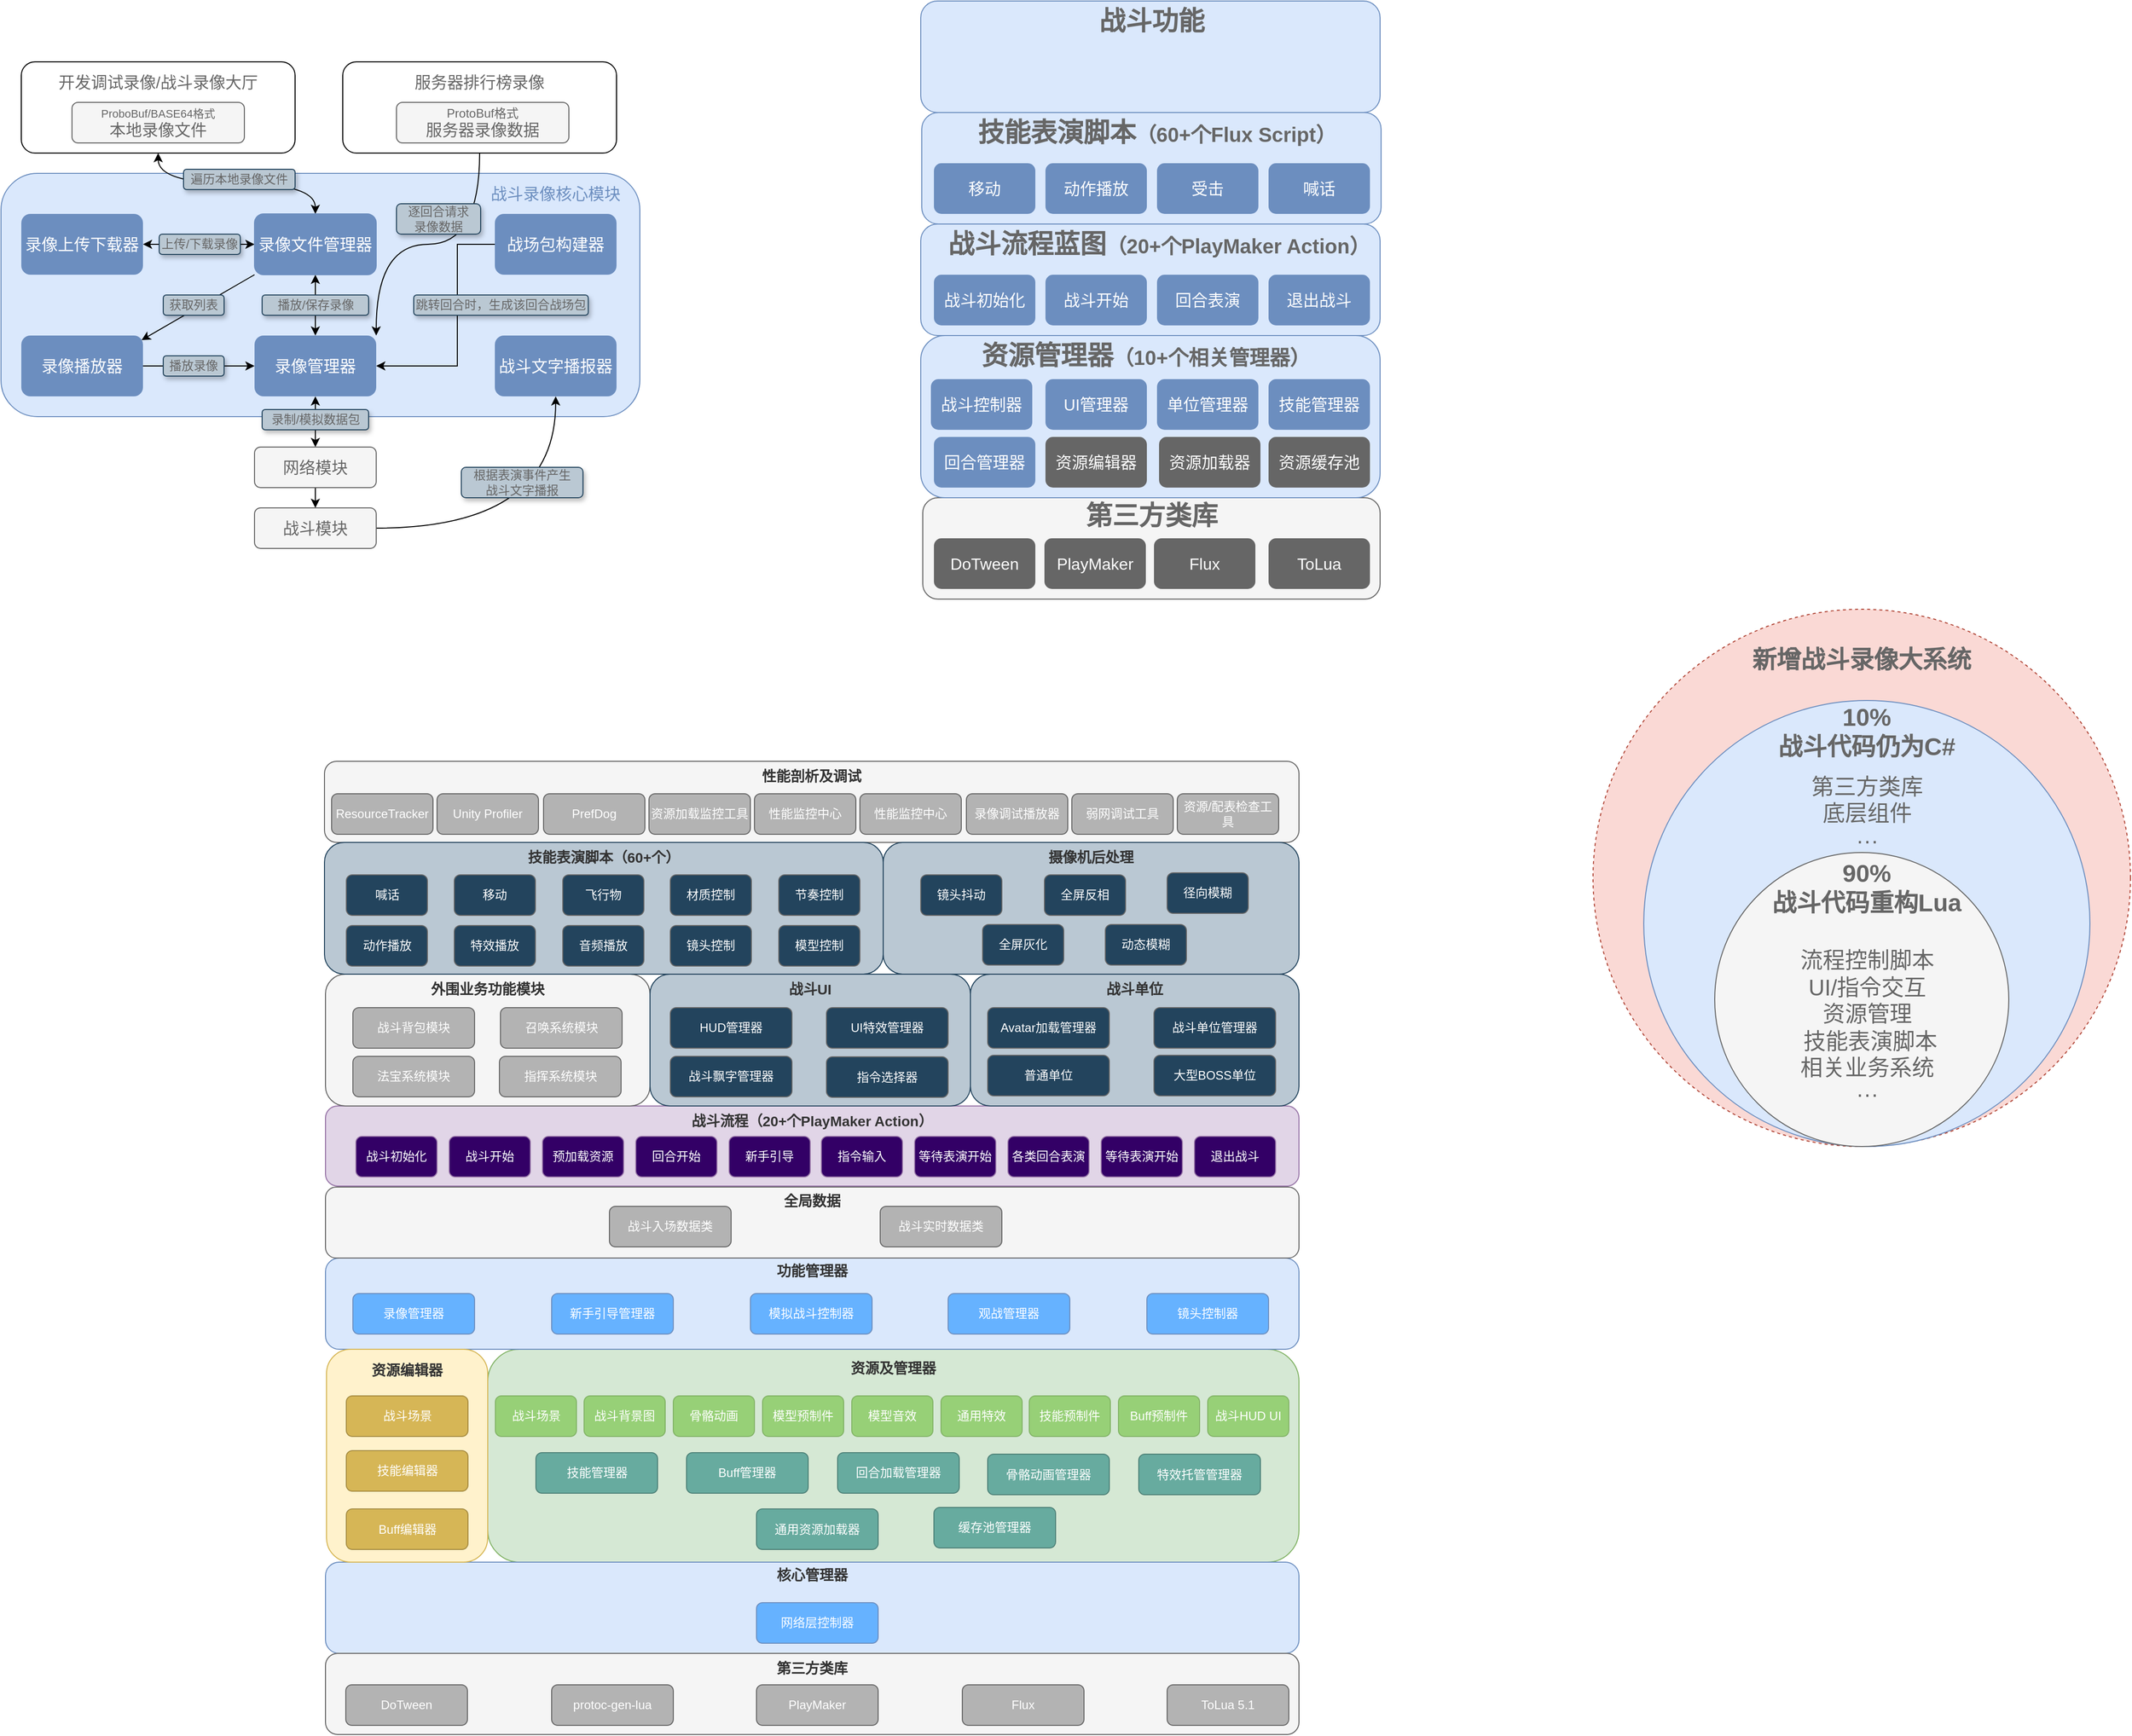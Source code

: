 <mxfile version="12.5.8" type="github">
  <diagram id="XMVOGbKt86vhYoANAY7P" name="Page-1">
    <mxGraphModel dx="2500" dy="875" grid="1" gridSize="10" guides="1" tooltips="1" connect="1" arrows="1" fold="1" page="1" pageScale="1" pageWidth="827" pageHeight="1169" math="0" shadow="0">
      <root>
        <mxCell id="0"/>
        <mxCell id="1" parent="0"/>
        <mxCell id="ReGScr6W_HIsseO9QeT2-5" value="" style="ellipse;whiteSpace=wrap;html=1;aspect=fixed;fillColor=#fad9d5;strokeColor=#ae4132;dashed=1;shadow=0;perimeterSpacing=0;" vertex="1" parent="1">
          <mxGeometry x="1490" y="620" width="530" height="530" as="geometry"/>
        </mxCell>
        <mxCell id="bwAEqejOgfns9-r_lzPc-129" value="" style="rounded=1;whiteSpace=wrap;html=1;fillColor=#f5f5f5;strokeColor=#666666;fontColor=#333333;" parent="1" vertex="1">
          <mxGeometry x="829" y="510" width="451" height="100" as="geometry"/>
        </mxCell>
        <mxCell id="bwAEqejOgfns9-r_lzPc-1" value="&lt;font style=&quot;font-size: 18px&quot;&gt;&lt;b style=&quot;font-size: 14px&quot;&gt;&lt;font color=&quot;#333333&quot; style=&quot;font-size: 14px&quot;&gt;资源及管理器&lt;br&gt;&lt;br&gt;&lt;br&gt;&lt;br&gt;&lt;br&gt;&lt;br&gt;&lt;br&gt;&lt;br&gt;&lt;/font&gt;&lt;/b&gt;&lt;br&gt;&lt;/font&gt;" style="rounded=1;whiteSpace=wrap;html=1;strokeColor=#82b366;fillColor=#d5e8d4;" parent="1" vertex="1">
          <mxGeometry x="400" y="1350" width="800" height="210" as="geometry"/>
        </mxCell>
        <mxCell id="bwAEqejOgfns9-r_lzPc-2" value="&lt;font style=&quot;font-size: 18px&quot;&gt;&lt;b style=&quot;font-size: 14px&quot;&gt;&lt;font color=&quot;#333333&quot; style=&quot;font-size: 14px&quot;&gt;核心管理器&lt;br&gt;&lt;br&gt;&lt;br&gt;&lt;/font&gt;&lt;/b&gt;&lt;br&gt;&lt;/font&gt;" style="rounded=1;whiteSpace=wrap;html=1;strokeColor=#6c8ebf;fillColor=#dae8fc;" parent="1" vertex="1">
          <mxGeometry x="240" y="1560" width="960" height="90" as="geometry"/>
        </mxCell>
        <mxCell id="bwAEqejOgfns9-r_lzPc-3" value="&lt;font color=&quot;#ffffff&quot;&gt;网络层控制器&lt;/font&gt;" style="rounded=1;whiteSpace=wrap;html=1;fillColor=#66B2FF;strokeColor=#6c8ebf;" parent="1" vertex="1">
          <mxGeometry x="665" y="1600" width="120" height="40" as="geometry"/>
        </mxCell>
        <mxCell id="bwAEqejOgfns9-r_lzPc-4" value="&lt;font color=&quot;#ffffff&quot;&gt;骨骼动画管理器&lt;/font&gt;" style="rounded=1;whiteSpace=wrap;html=1;fillColor=#67AB9F;strokeColor=#4D8077;" parent="1" vertex="1">
          <mxGeometry x="893" y="1453.5" width="120" height="40" as="geometry"/>
        </mxCell>
        <mxCell id="bwAEqejOgfns9-r_lzPc-5" value="&lt;font color=&quot;#ffffff&quot;&gt;缓存池管理器&lt;/font&gt;" style="rounded=1;whiteSpace=wrap;html=1;fillColor=#67AB9F;strokeColor=#4D8077;" parent="1" vertex="1">
          <mxGeometry x="840" y="1506" width="120" height="40" as="geometry"/>
        </mxCell>
        <mxCell id="bwAEqejOgfns9-r_lzPc-6" value="&lt;font color=&quot;#ffffff&quot;&gt;回合加载管理器&lt;/font&gt;" style="rounded=1;whiteSpace=wrap;html=1;fillColor=#67AB9F;strokeColor=#4D8077;" parent="1" vertex="1">
          <mxGeometry x="745" y="1452" width="120" height="40" as="geometry"/>
        </mxCell>
        <mxCell id="bwAEqejOgfns9-r_lzPc-7" value="&lt;font style=&quot;font-size: 14px&quot;&gt;&lt;font color=&quot;#333333&quot; style=&quot;font-size: 14px&quot;&gt;&lt;b&gt;第三方类库&lt;br&gt;&lt;/b&gt;&lt;/font&gt;&lt;br&gt;&lt;br&gt;&lt;br&gt;&lt;/font&gt;" style="rounded=1;whiteSpace=wrap;html=1;strokeColor=#666666;fillColor=#f5f5f5;fontColor=#333333;" parent="1" vertex="1">
          <mxGeometry x="240" y="1650" width="960" height="80" as="geometry"/>
        </mxCell>
        <mxCell id="bwAEqejOgfns9-r_lzPc-8" value="&lt;font color=&quot;#ffffff&quot;&gt;特效托管管理器&lt;/font&gt;" style="rounded=1;whiteSpace=wrap;html=1;fillColor=#67AB9F;strokeColor=#4D8077;" parent="1" vertex="1">
          <mxGeometry x="1042" y="1453.5" width="120" height="40" as="geometry"/>
        </mxCell>
        <mxCell id="bwAEqejOgfns9-r_lzPc-9" value="&lt;font color=&quot;#ffffff&quot;&gt;DoTween&lt;/font&gt;" style="rounded=1;whiteSpace=wrap;html=1;fillColor=#B3B3B3;strokeColor=#666666;fontColor=#333333;" parent="1" vertex="1">
          <mxGeometry x="260" y="1681" width="120" height="40" as="geometry"/>
        </mxCell>
        <mxCell id="bwAEqejOgfns9-r_lzPc-10" value="&lt;span style=&quot;text-align: left ; white-space: nowrap&quot;&gt;&lt;font color=&quot;#ffffff&quot;&gt;protoc-gen-lua&lt;/font&gt;&lt;/span&gt;" style="rounded=1;whiteSpace=wrap;html=1;fillColor=#B3B3B3;strokeColor=#666666;fontColor=#333333;" parent="1" vertex="1">
          <mxGeometry x="463" y="1681" width="120" height="40" as="geometry"/>
        </mxCell>
        <mxCell id="bwAEqejOgfns9-r_lzPc-11" value="&lt;span style=&quot;text-align: left ; white-space: nowrap&quot;&gt;&lt;font color=&quot;#ffffff&quot;&gt;PlayMaker&lt;br&gt;&lt;/font&gt;&lt;/span&gt;" style="rounded=1;whiteSpace=wrap;html=1;fillColor=#B3B3B3;strokeColor=#666666;fontColor=#333333;" parent="1" vertex="1">
          <mxGeometry x="665" y="1681" width="120" height="40" as="geometry"/>
        </mxCell>
        <mxCell id="bwAEqejOgfns9-r_lzPc-12" value="&lt;span style=&quot;text-align: left ; white-space: nowrap&quot;&gt;&lt;font color=&quot;#ffffff&quot;&gt;Flux&lt;br&gt;&lt;/font&gt;&lt;/span&gt;" style="rounded=1;whiteSpace=wrap;html=1;fillColor=#B3B3B3;strokeColor=#666666;fontColor=#333333;" parent="1" vertex="1">
          <mxGeometry x="868" y="1681" width="120" height="40" as="geometry"/>
        </mxCell>
        <mxCell id="bwAEqejOgfns9-r_lzPc-13" value="&lt;span style=&quot;text-align: left ; white-space: nowrap&quot;&gt;&lt;font color=&quot;#ffffff&quot;&gt;ToLua 5.1&lt;br&gt;&lt;/font&gt;&lt;/span&gt;" style="rounded=1;whiteSpace=wrap;html=1;fillColor=#B3B3B3;strokeColor=#666666;fontColor=#333333;" parent="1" vertex="1">
          <mxGeometry x="1070" y="1681" width="120" height="40" as="geometry"/>
        </mxCell>
        <mxCell id="bwAEqejOgfns9-r_lzPc-14" value="&lt;font color=&quot;#ffffff&quot;&gt;骨骼动画&lt;/font&gt;" style="rounded=1;whiteSpace=wrap;html=1;fillColor=#97D077;strokeColor=#82B366;" parent="1" vertex="1">
          <mxGeometry x="583" y="1396" width="80" height="40" as="geometry"/>
        </mxCell>
        <mxCell id="bwAEqejOgfns9-r_lzPc-15" value="&lt;font color=&quot;#ffffff&quot;&gt;模型预制件&lt;/font&gt;" style="rounded=1;whiteSpace=wrap;html=1;fillColor=#97D077;strokeColor=#82B366;" parent="1" vertex="1">
          <mxGeometry x="671" y="1396" width="80" height="40" as="geometry"/>
        </mxCell>
        <mxCell id="bwAEqejOgfns9-r_lzPc-16" value="&lt;font color=&quot;#ffffff&quot;&gt;Buff预制件&lt;/font&gt;" style="rounded=1;whiteSpace=wrap;html=1;fillColor=#97D077;strokeColor=#82B366;" parent="1" vertex="1">
          <mxGeometry x="1022" y="1396" width="80" height="40" as="geometry"/>
        </mxCell>
        <mxCell id="bwAEqejOgfns9-r_lzPc-17" value="&lt;font color=&quot;#ffffff&quot;&gt;通用特效&lt;/font&gt;" style="rounded=1;whiteSpace=wrap;html=1;fillColor=#97D077;strokeColor=#82B366;" parent="1" vertex="1">
          <mxGeometry x="847" y="1396" width="80" height="40" as="geometry"/>
        </mxCell>
        <mxCell id="bwAEqejOgfns9-r_lzPc-18" value="&lt;font color=&quot;#ffffff&quot;&gt;战斗场景&lt;/font&gt;" style="rounded=1;whiteSpace=wrap;html=1;fillColor=#97D077;strokeColor=#82B366;" parent="1" vertex="1">
          <mxGeometry x="407.5" y="1396" width="80" height="40" as="geometry"/>
        </mxCell>
        <mxCell id="bwAEqejOgfns9-r_lzPc-19" value="&lt;font color=&quot;#ffffff&quot;&gt;技能预制件&lt;/font&gt;" style="rounded=1;whiteSpace=wrap;html=1;fillColor=#97D077;strokeColor=#82B366;" parent="1" vertex="1">
          <mxGeometry x="934" y="1396" width="80" height="40" as="geometry"/>
        </mxCell>
        <mxCell id="bwAEqejOgfns9-r_lzPc-20" value="&lt;font color=&quot;#ffffff&quot;&gt;战斗HUD UI&lt;br&gt;&lt;/font&gt;" style="rounded=1;whiteSpace=wrap;html=1;fillColor=#97D077;strokeColor=#82B366;" parent="1" vertex="1">
          <mxGeometry x="1110" y="1396" width="80" height="40" as="geometry"/>
        </mxCell>
        <mxCell id="bwAEqejOgfns9-r_lzPc-21" value="&lt;font color=&quot;#ffffff&quot;&gt;战斗背景图&lt;/font&gt;" style="rounded=1;whiteSpace=wrap;html=1;fillColor=#97D077;strokeColor=#82B366;" parent="1" vertex="1">
          <mxGeometry x="495" y="1396" width="80" height="40" as="geometry"/>
        </mxCell>
        <mxCell id="bwAEqejOgfns9-r_lzPc-22" value="&lt;font color=&quot;#ffffff&quot;&gt;模型音效&lt;/font&gt;" style="rounded=1;whiteSpace=wrap;html=1;fillColor=#97D077;strokeColor=#82B366;" parent="1" vertex="1">
          <mxGeometry x="759" y="1396" width="80" height="40" as="geometry"/>
        </mxCell>
        <mxCell id="bwAEqejOgfns9-r_lzPc-23" value="&lt;font color=&quot;#ffffff&quot;&gt;通用资源加载器&lt;/font&gt;" style="rounded=1;whiteSpace=wrap;html=1;fillColor=#67AB9F;strokeColor=#4D8077;" parent="1" vertex="1">
          <mxGeometry x="665" y="1507.5" width="120" height="40" as="geometry"/>
        </mxCell>
        <mxCell id="bwAEqejOgfns9-r_lzPc-24" value="&lt;font style=&quot;font-size: 18px&quot;&gt;&lt;b style=&quot;font-size: 14px&quot;&gt;&lt;font color=&quot;#333333&quot; style=&quot;font-size: 14px&quot;&gt;功能管理器&lt;br&gt;&lt;br&gt;&lt;br&gt;&lt;/font&gt;&lt;/b&gt;&lt;br&gt;&lt;/font&gt;" style="rounded=1;whiteSpace=wrap;html=1;strokeColor=#6c8ebf;fillColor=#dae8fc;" parent="1" vertex="1">
          <mxGeometry x="240" y="1260" width="960" height="90" as="geometry"/>
        </mxCell>
        <mxCell id="bwAEqejOgfns9-r_lzPc-25" value="&lt;span style=&quot;color: rgb(255 , 255 , 255)&quot;&gt;录像管理器&lt;/span&gt;" style="rounded=1;whiteSpace=wrap;html=1;fillColor=#66B2FF;strokeColor=#6c8ebf;" parent="1" vertex="1">
          <mxGeometry x="267" y="1295" width="120" height="40" as="geometry"/>
        </mxCell>
        <mxCell id="bwAEqejOgfns9-r_lzPc-26" value="&lt;span style=&quot;color: rgb(255 , 255 , 255)&quot;&gt;新手引导管理器&lt;/span&gt;" style="rounded=1;whiteSpace=wrap;html=1;fillColor=#66B2FF;strokeColor=#6c8ebf;" parent="1" vertex="1">
          <mxGeometry x="463" y="1295" width="120" height="40" as="geometry"/>
        </mxCell>
        <mxCell id="bwAEqejOgfns9-r_lzPc-27" value="&lt;span style=&quot;color: rgb(255 , 255 , 255)&quot;&gt;模拟战斗控制器&lt;/span&gt;" style="rounded=1;whiteSpace=wrap;html=1;fillColor=#66B2FF;strokeColor=#6c8ebf;" parent="1" vertex="1">
          <mxGeometry x="659" y="1295" width="120" height="40" as="geometry"/>
        </mxCell>
        <mxCell id="bwAEqejOgfns9-r_lzPc-28" value="&lt;span style=&quot;color: rgb(255 , 255 , 255)&quot;&gt;观战管理器&lt;/span&gt;" style="rounded=1;whiteSpace=wrap;html=1;fillColor=#66B2FF;strokeColor=#6c8ebf;" parent="1" vertex="1">
          <mxGeometry x="854" y="1295" width="120" height="40" as="geometry"/>
        </mxCell>
        <mxCell id="bwAEqejOgfns9-r_lzPc-29" value="&lt;span style=&quot;color: rgb(255 , 255 , 255)&quot;&gt;镜头控制器&lt;/span&gt;" style="rounded=1;whiteSpace=wrap;html=1;fillColor=#66B2FF;strokeColor=#6c8ebf;" parent="1" vertex="1">
          <mxGeometry x="1050" y="1295" width="120" height="40" as="geometry"/>
        </mxCell>
        <mxCell id="bwAEqejOgfns9-r_lzPc-30" value="&lt;font style=&quot;font-size: 18px&quot;&gt;&lt;b style=&quot;font-size: 14px&quot;&gt;&lt;font color=&quot;#333333&quot; style=&quot;font-size: 14px&quot;&gt;&lt;br&gt;全局数据&lt;br&gt;&lt;br&gt;&lt;br&gt;&lt;/font&gt;&lt;/b&gt;&lt;br&gt;&lt;/font&gt;" style="rounded=1;whiteSpace=wrap;html=1;strokeColor=#666666;fillColor=#f5f5f5;fontColor=#333333;" parent="1" vertex="1">
          <mxGeometry x="240" y="1190" width="960" height="70" as="geometry"/>
        </mxCell>
        <mxCell id="bwAEqejOgfns9-r_lzPc-31" value="&lt;font color=&quot;#ffffff&quot;&gt;战斗入场数据类&lt;/font&gt;" style="rounded=1;whiteSpace=wrap;html=1;fillColor=#B3B3B3;strokeColor=#666666;fontColor=#333333;" parent="1" vertex="1">
          <mxGeometry x="520" y="1209" width="120" height="40" as="geometry"/>
        </mxCell>
        <mxCell id="bwAEqejOgfns9-r_lzPc-32" value="&lt;font color=&quot;#ffffff&quot;&gt;战斗实时数据类&lt;/font&gt;" style="rounded=1;whiteSpace=wrap;html=1;fillColor=#B3B3B3;strokeColor=#666666;fontColor=#333333;" parent="1" vertex="1">
          <mxGeometry x="787" y="1209" width="120" height="40" as="geometry"/>
        </mxCell>
        <mxCell id="bwAEqejOgfns9-r_lzPc-33" value="&lt;font style=&quot;font-size: 14px&quot;&gt;&lt;b style=&quot;color: rgb(51 , 51 , 51)&quot;&gt;战斗流程（20+个PlayMaker Action）&lt;/b&gt;&lt;b style=&quot;font-size: 14px&quot;&gt;&lt;font color=&quot;#333333&quot; style=&quot;font-size: 14px&quot;&gt;&lt;br&gt;&lt;br&gt;&lt;br&gt;&lt;/font&gt;&lt;/b&gt;&lt;br&gt;&lt;/font&gt;" style="rounded=1;whiteSpace=wrap;html=1;fillColor=#e1d5e7;strokeColor=#9673a6;" parent="1" vertex="1">
          <mxGeometry x="240" y="1110" width="960" height="79" as="geometry"/>
        </mxCell>
        <mxCell id="bwAEqejOgfns9-r_lzPc-34" value="&lt;span style=&quot;color: rgb(255 , 255 , 255)&quot;&gt;战斗初始化&lt;/span&gt;" style="rounded=1;whiteSpace=wrap;html=1;fillColor=#330066;strokeColor=#9673A6;" parent="1" vertex="1">
          <mxGeometry x="270" y="1140" width="80" height="40" as="geometry"/>
        </mxCell>
        <mxCell id="bwAEqejOgfns9-r_lzPc-35" value="&lt;span style=&quot;color: rgb(255 , 255 , 255)&quot;&gt;等待表演开始&lt;/span&gt;" style="rounded=1;whiteSpace=wrap;html=1;fillColor=#330066;strokeColor=#9673A6;" parent="1" vertex="1">
          <mxGeometry x="1005" y="1140" width="80" height="40" as="geometry"/>
        </mxCell>
        <mxCell id="bwAEqejOgfns9-r_lzPc-36" value="&lt;span style=&quot;color: rgb(255 , 255 , 255)&quot;&gt;战斗开始&lt;/span&gt;" style="rounded=1;whiteSpace=wrap;html=1;fillColor=#330066;strokeColor=#9673A6;" parent="1" vertex="1">
          <mxGeometry x="362" y="1140" width="80" height="40" as="geometry"/>
        </mxCell>
        <mxCell id="bwAEqejOgfns9-r_lzPc-37" value="&lt;span style=&quot;color: rgb(255 , 255 , 255)&quot;&gt;预加载资源&lt;/span&gt;" style="rounded=1;whiteSpace=wrap;html=1;fillColor=#330066;strokeColor=#9673A6;" parent="1" vertex="1">
          <mxGeometry x="454" y="1140" width="80" height="40" as="geometry"/>
        </mxCell>
        <mxCell id="bwAEqejOgfns9-r_lzPc-38" value="&lt;span style=&quot;color: rgb(255 , 255 , 255)&quot;&gt;回合开始&lt;/span&gt;" style="rounded=1;whiteSpace=wrap;html=1;fillColor=#330066;strokeColor=#9673A6;" parent="1" vertex="1">
          <mxGeometry x="546" y="1140" width="80" height="40" as="geometry"/>
        </mxCell>
        <mxCell id="bwAEqejOgfns9-r_lzPc-39" value="&lt;span style=&quot;color: rgb(255 , 255 , 255)&quot;&gt;新手引导&lt;/span&gt;" style="rounded=1;whiteSpace=wrap;html=1;fillColor=#330066;strokeColor=#9673A6;" parent="1" vertex="1">
          <mxGeometry x="638" y="1140" width="80" height="40" as="geometry"/>
        </mxCell>
        <mxCell id="bwAEqejOgfns9-r_lzPc-40" value="&lt;span style=&quot;color: rgb(255 , 255 , 255)&quot;&gt;指令输入&lt;/span&gt;" style="rounded=1;whiteSpace=wrap;html=1;fillColor=#330066;strokeColor=#9673A6;" parent="1" vertex="1">
          <mxGeometry x="729" y="1140" width="80" height="40" as="geometry"/>
        </mxCell>
        <mxCell id="bwAEqejOgfns9-r_lzPc-41" value="&lt;font color=&quot;#ffffff&quot;&gt;等待表演开始&lt;/font&gt;" style="rounded=1;whiteSpace=wrap;html=1;fillColor=#330066;strokeColor=#9673A6;" parent="1" vertex="1">
          <mxGeometry x="821" y="1140" width="80" height="40" as="geometry"/>
        </mxCell>
        <mxCell id="bwAEqejOgfns9-r_lzPc-42" value="&lt;font color=&quot;#ffffff&quot;&gt;各类回合表演&lt;/font&gt;" style="rounded=1;whiteSpace=wrap;html=1;fillColor=#330066;strokeColor=#9673A6;" parent="1" vertex="1">
          <mxGeometry x="913" y="1140" width="80" height="40" as="geometry"/>
        </mxCell>
        <mxCell id="bwAEqejOgfns9-r_lzPc-43" value="&lt;span style=&quot;color: rgb(255 , 255 , 255)&quot;&gt;退出战斗&lt;/span&gt;" style="rounded=1;whiteSpace=wrap;html=1;fillColor=#330066;strokeColor=#9673A6;" parent="1" vertex="1">
          <mxGeometry x="1097" y="1140" width="80" height="40" as="geometry"/>
        </mxCell>
        <mxCell id="bwAEqejOgfns9-r_lzPc-44" value="&lt;font style=&quot;font-size: 14px&quot;&gt;&lt;b style=&quot;color: rgb(51 , 51 , 51)&quot;&gt;资源编辑器&lt;/b&gt;&lt;b style=&quot;font-size: 14px&quot;&gt;&lt;font color=&quot;#333333&quot; style=&quot;font-size: 14px&quot;&gt;&lt;br&gt;&lt;br&gt;&lt;br&gt;&lt;br&gt;&lt;br&gt;&lt;br&gt;&lt;br&gt;&lt;br&gt;&lt;br&gt;&lt;br&gt;&lt;/font&gt;&lt;/b&gt;&lt;br&gt;&lt;/font&gt;" style="rounded=1;whiteSpace=wrap;html=1;fillColor=#FFF2CC;strokeColor=#d6b656;" parent="1" vertex="1">
          <mxGeometry x="241" y="1350" width="159" height="210" as="geometry"/>
        </mxCell>
        <mxCell id="bwAEqejOgfns9-r_lzPc-45" value="&lt;font color=&quot;#ffffff&quot;&gt;战斗场景&lt;/font&gt;" style="rounded=1;whiteSpace=wrap;html=1;fillColor=#D6B656;strokeColor=#A68C42;" parent="1" vertex="1">
          <mxGeometry x="260.5" y="1396" width="120" height="40" as="geometry"/>
        </mxCell>
        <mxCell id="bwAEqejOgfns9-r_lzPc-46" value="&lt;font color=&quot;#ffffff&quot;&gt;技能编辑器&lt;/font&gt;" style="rounded=1;whiteSpace=wrap;html=1;fillColor=#D6B656;strokeColor=#A68C42;fontColor=#ffffff;" parent="1" vertex="1">
          <mxGeometry x="260.5" y="1450" width="120" height="40" as="geometry"/>
        </mxCell>
        <mxCell id="bwAEqejOgfns9-r_lzPc-47" value="&lt;font color=&quot;#ffffff&quot;&gt;Buff编辑器&lt;/font&gt;" style="rounded=1;whiteSpace=wrap;html=1;fillColor=#D6B656;strokeColor=#A68C42;fontColor=#ffffff;" parent="1" vertex="1">
          <mxGeometry x="260.5" y="1507.5" width="120" height="40" as="geometry"/>
        </mxCell>
        <mxCell id="bwAEqejOgfns9-r_lzPc-48" value="&lt;font style=&quot;font-size: 14px&quot;&gt;&lt;b style=&quot;color: rgb(51 , 51 , 51)&quot;&gt;外围业务功能模块&lt;/b&gt;&lt;b style=&quot;font-size: 14px&quot;&gt;&lt;font color=&quot;#333333&quot; style=&quot;font-size: 14px&quot;&gt;&lt;br&gt;&lt;br&gt;&lt;br&gt;&lt;br&gt;&lt;br&gt;&lt;br&gt;&lt;/font&gt;&lt;/b&gt;&lt;br&gt;&lt;/font&gt;" style="rounded=1;whiteSpace=wrap;html=1;fillColor=#f5f5f5;strokeColor=#666666;fontColor=#333333;" parent="1" vertex="1">
          <mxGeometry x="240" y="980" width="320" height="130" as="geometry"/>
        </mxCell>
        <mxCell id="bwAEqejOgfns9-r_lzPc-49" value="&lt;font color=&quot;#ffffff&quot;&gt;战斗背包模块&lt;/font&gt;" style="rounded=1;whiteSpace=wrap;html=1;fillColor=#B3B3B3;strokeColor=#666666;fontColor=#333333;" parent="1" vertex="1">
          <mxGeometry x="267" y="1013" width="120" height="40" as="geometry"/>
        </mxCell>
        <mxCell id="bwAEqejOgfns9-r_lzPc-50" value="&lt;font color=&quot;#ffffff&quot;&gt;召唤系统模块&lt;/font&gt;" style="rounded=1;whiteSpace=wrap;html=1;fillColor=#B3B3B3;strokeColor=#666666;fontColor=#333333;" parent="1" vertex="1">
          <mxGeometry x="412.5" y="1013" width="120" height="40" as="geometry"/>
        </mxCell>
        <mxCell id="bwAEqejOgfns9-r_lzPc-51" value="&lt;font color=&quot;#ffffff&quot;&gt;法宝系统模块&lt;/font&gt;" style="rounded=1;whiteSpace=wrap;html=1;fillColor=#B3B3B3;strokeColor=#666666;fontColor=#333333;" parent="1" vertex="1">
          <mxGeometry x="267" y="1061" width="120" height="40" as="geometry"/>
        </mxCell>
        <mxCell id="bwAEqejOgfns9-r_lzPc-52" value="&lt;font color=&quot;#ffffff&quot;&gt;指挥系统模块&lt;/font&gt;" style="rounded=1;whiteSpace=wrap;html=1;fillColor=#B3B3B3;strokeColor=#666666;fontColor=#333333;" parent="1" vertex="1">
          <mxGeometry x="411.5" y="1061" width="120" height="40" as="geometry"/>
        </mxCell>
        <mxCell id="bwAEqejOgfns9-r_lzPc-53" value="&lt;font style=&quot;font-size: 14px&quot;&gt;&lt;b style=&quot;color: rgb(51 , 51 , 51)&quot;&gt;战斗UI&lt;/b&gt;&lt;b style=&quot;font-size: 14px&quot;&gt;&lt;font color=&quot;#333333&quot; style=&quot;font-size: 14px&quot;&gt;&lt;br&gt;&lt;br&gt;&lt;br&gt;&lt;br&gt;&lt;br&gt;&lt;br&gt;&lt;/font&gt;&lt;/b&gt;&lt;br&gt;&lt;/font&gt;" style="rounded=1;whiteSpace=wrap;html=1;fillColor=#bac8d3;strokeColor=#23445d;" parent="1" vertex="1">
          <mxGeometry x="560" y="980" width="316" height="130" as="geometry"/>
        </mxCell>
        <mxCell id="bwAEqejOgfns9-r_lzPc-54" value="&lt;font color=&quot;#ffffff&quot;&gt;HUD管理器&lt;/font&gt;" style="rounded=1;whiteSpace=wrap;html=1;fillColor=#23445D;strokeColor=#666666;fontColor=#333333;" parent="1" vertex="1">
          <mxGeometry x="580" y="1013" width="120" height="40" as="geometry"/>
        </mxCell>
        <mxCell id="bwAEqejOgfns9-r_lzPc-55" value="&lt;font color=&quot;#ffffff&quot;&gt;UI特效管理器&lt;/font&gt;" style="rounded=1;whiteSpace=wrap;html=1;fillColor=#23445D;strokeColor=#666666;fontColor=#333333;" parent="1" vertex="1">
          <mxGeometry x="734" y="1013" width="120" height="40" as="geometry"/>
        </mxCell>
        <mxCell id="bwAEqejOgfns9-r_lzPc-56" value="&lt;font color=&quot;#ffffff&quot;&gt;战斗飘字管理器&lt;/font&gt;" style="rounded=1;whiteSpace=wrap;html=1;fillColor=#23445D;strokeColor=#666666;fontColor=#333333;" parent="1" vertex="1">
          <mxGeometry x="580" y="1061" width="120" height="40" as="geometry"/>
        </mxCell>
        <mxCell id="bwAEqejOgfns9-r_lzPc-57" value="&lt;font color=&quot;#ffffff&quot;&gt;指令选择器&lt;/font&gt;" style="rounded=1;whiteSpace=wrap;html=1;fillColor=#23445D;strokeColor=#666666;fontColor=#333333;" parent="1" vertex="1">
          <mxGeometry x="734" y="1061.5" width="120" height="40" as="geometry"/>
        </mxCell>
        <mxCell id="bwAEqejOgfns9-r_lzPc-58" value="&lt;font style=&quot;font-size: 14px&quot;&gt;&lt;b style=&quot;color: rgb(51 , 51 , 51)&quot;&gt;战斗单位&lt;/b&gt;&lt;b style=&quot;font-size: 14px&quot;&gt;&lt;font color=&quot;#333333&quot; style=&quot;font-size: 14px&quot;&gt;&lt;br&gt;&lt;br&gt;&lt;br&gt;&lt;br&gt;&lt;br&gt;&lt;br&gt;&lt;/font&gt;&lt;/b&gt;&lt;br&gt;&lt;/font&gt;" style="rounded=1;whiteSpace=wrap;html=1;fillColor=#bac8d3;strokeColor=#23445d;" parent="1" vertex="1">
          <mxGeometry x="876" y="980" width="324" height="130" as="geometry"/>
        </mxCell>
        <mxCell id="bwAEqejOgfns9-r_lzPc-59" value="&lt;font color=&quot;#ffffff&quot;&gt;Avatar加载管理器&lt;/font&gt;" style="rounded=1;whiteSpace=wrap;html=1;fillColor=#23445D;strokeColor=#666666;" parent="1" vertex="1">
          <mxGeometry x="893" y="1013" width="120" height="40" as="geometry"/>
        </mxCell>
        <mxCell id="bwAEqejOgfns9-r_lzPc-60" value="&lt;font color=&quot;#ffffff&quot;&gt;战斗单位管理器&lt;/font&gt;" style="rounded=1;whiteSpace=wrap;html=1;fillColor=#23445D;strokeColor=#666666;" parent="1" vertex="1">
          <mxGeometry x="1057" y="1013" width="120" height="40" as="geometry"/>
        </mxCell>
        <mxCell id="bwAEqejOgfns9-r_lzPc-61" value="&lt;font color=&quot;#ffffff&quot;&gt;普通单位&lt;/font&gt;" style="rounded=1;whiteSpace=wrap;html=1;fillColor=#23445D;strokeColor=#666666;" parent="1" vertex="1">
          <mxGeometry x="893" y="1060" width="120" height="40" as="geometry"/>
        </mxCell>
        <mxCell id="bwAEqejOgfns9-r_lzPc-62" value="&lt;font color=&quot;#ffffff&quot;&gt;大型BOSS单位&lt;/font&gt;" style="rounded=1;whiteSpace=wrap;html=1;fillColor=#23445D;strokeColor=#666666;" parent="1" vertex="1">
          <mxGeometry x="1057" y="1060" width="120" height="40" as="geometry"/>
        </mxCell>
        <mxCell id="bwAEqejOgfns9-r_lzPc-63" value="&lt;font style=&quot;font-size: 14px&quot;&gt;&lt;b&gt;性能剖析及调试&lt;/b&gt;&lt;b style=&quot;font-size: 14px&quot;&gt;&lt;font color=&quot;#333333&quot; style=&quot;font-size: 14px&quot;&gt;&lt;br&gt;&lt;br&gt;&lt;br&gt;&lt;/font&gt;&lt;/b&gt;&lt;br&gt;&lt;/font&gt;" style="rounded=1;whiteSpace=wrap;html=1;fillColor=#f5f5f5;strokeColor=#666666;fontColor=#333333;" parent="1" vertex="1">
          <mxGeometry x="239" y="770" width="961" height="80" as="geometry"/>
        </mxCell>
        <mxCell id="bwAEqejOgfns9-r_lzPc-64" value="&lt;span style=&quot;color: rgb(255 , 255 , 255)&quot;&gt;&lt;font style=&quot;font-size: 12px&quot;&gt;ResourceTracker&lt;/font&gt;&lt;/span&gt;" style="rounded=1;whiteSpace=wrap;html=1;fillColor=#B3B3B3;strokeColor=#666666;fontColor=#333333;" parent="1" vertex="1">
          <mxGeometry x="246" y="802" width="100" height="40" as="geometry"/>
        </mxCell>
        <mxCell id="bwAEqejOgfns9-r_lzPc-65" value="&lt;span style=&quot;color: rgb(255 , 255 , 255)&quot;&gt;Unity Profiler&lt;/span&gt;" style="rounded=1;whiteSpace=wrap;html=1;fillColor=#B3B3B3;strokeColor=#666666;fontColor=#333333;" parent="1" vertex="1">
          <mxGeometry x="350" y="802" width="100" height="40" as="geometry"/>
        </mxCell>
        <mxCell id="bwAEqejOgfns9-r_lzPc-66" value="&lt;span style=&quot;color: rgb(255 , 255 , 255)&quot;&gt;PrefDog&lt;/span&gt;" style="rounded=1;whiteSpace=wrap;html=1;fillColor=#B3B3B3;strokeColor=#666666;fontColor=#333333;" parent="1" vertex="1">
          <mxGeometry x="455" y="802" width="100" height="40" as="geometry"/>
        </mxCell>
        <mxCell id="bwAEqejOgfns9-r_lzPc-67" value="&lt;span style=&quot;color: rgb(255 , 255 , 255)&quot;&gt;资源加载监控工具&lt;/span&gt;" style="rounded=1;whiteSpace=wrap;html=1;fillColor=#B3B3B3;strokeColor=#666666;fontColor=#333333;" parent="1" vertex="1">
          <mxGeometry x="559" y="802" width="100" height="40" as="geometry"/>
        </mxCell>
        <mxCell id="bwAEqejOgfns9-r_lzPc-68" value="&lt;span style=&quot;color: rgb(255 , 255 , 255)&quot;&gt;性能监控中心&lt;/span&gt;" style="rounded=1;whiteSpace=wrap;html=1;fillColor=#B3B3B3;strokeColor=#666666;fontColor=#333333;" parent="1" vertex="1">
          <mxGeometry x="663" y="802" width="100" height="40" as="geometry"/>
        </mxCell>
        <mxCell id="bwAEqejOgfns9-r_lzPc-69" value="&lt;span style=&quot;color: rgb(255 , 255 , 255)&quot;&gt;性能监控中心&lt;/span&gt;" style="rounded=1;whiteSpace=wrap;html=1;fillColor=#B3B3B3;strokeColor=#666666;fontColor=#333333;" parent="1" vertex="1">
          <mxGeometry x="767" y="802" width="100" height="40" as="geometry"/>
        </mxCell>
        <mxCell id="bwAEqejOgfns9-r_lzPc-70" value="&lt;span style=&quot;color: rgb(255 , 255 , 255)&quot;&gt;录像调试播放器&lt;/span&gt;" style="rounded=1;whiteSpace=wrap;html=1;fillColor=#B3B3B3;strokeColor=#666666;fontColor=#333333;" parent="1" vertex="1">
          <mxGeometry x="872" y="802" width="100" height="40" as="geometry"/>
        </mxCell>
        <mxCell id="bwAEqejOgfns9-r_lzPc-71" value="&lt;span style=&quot;color: rgb(255 , 255 , 255)&quot;&gt;弱网调试工具&lt;/span&gt;" style="rounded=1;whiteSpace=wrap;html=1;fillColor=#B3B3B3;strokeColor=#666666;fontColor=#333333;" parent="1" vertex="1">
          <mxGeometry x="976" y="802" width="100" height="40" as="geometry"/>
        </mxCell>
        <mxCell id="bwAEqejOgfns9-r_lzPc-72" value="&lt;span style=&quot;color: rgb(255 , 255 , 255)&quot;&gt;资源/配表检查工具&lt;/span&gt;" style="rounded=1;whiteSpace=wrap;html=1;fillColor=#B3B3B3;strokeColor=#666666;fontColor=#333333;" parent="1" vertex="1">
          <mxGeometry x="1080" y="802" width="100" height="40" as="geometry"/>
        </mxCell>
        <mxCell id="bwAEqejOgfns9-r_lzPc-73" value="&lt;font style=&quot;font-size: 14px&quot;&gt;&lt;b&gt;&lt;font color=&quot;#333333&quot; style=&quot;font-size: 14px&quot;&gt;技能表演脚本（&lt;/font&gt;&lt;/b&gt;&lt;b&gt;&lt;font color=&quot;#333333&quot; style=&quot;font-size: 14px&quot;&gt;60+个&lt;/font&gt;&lt;/b&gt;&lt;b&gt;&lt;font color=&quot;#333333&quot; style=&quot;font-size: 14px&quot;&gt;）&lt;/font&gt;&lt;/b&gt;&lt;b style=&quot;font-size: 14px&quot;&gt;&lt;font color=&quot;#333333&quot; style=&quot;font-size: 14px&quot;&gt;&lt;br&gt;&lt;br&gt;&lt;br&gt;&lt;br&gt;&lt;/font&gt;&lt;/b&gt;&lt;br&gt;&lt;br&gt;&lt;br&gt;&lt;/font&gt;" style="rounded=1;whiteSpace=wrap;html=1;fillColor=#bac8d3;strokeColor=#23445d;" parent="1" vertex="1">
          <mxGeometry x="239" y="850" width="551" height="130" as="geometry"/>
        </mxCell>
        <mxCell id="bwAEqejOgfns9-r_lzPc-74" value="&lt;font color=&quot;#ffffff&quot;&gt;喊话&lt;/font&gt;" style="rounded=1;whiteSpace=wrap;html=1;fillColor=#23445D;strokeColor=#666666;" parent="1" vertex="1">
          <mxGeometry x="260.5" y="882" width="80" height="40" as="geometry"/>
        </mxCell>
        <mxCell id="bwAEqejOgfns9-r_lzPc-75" value="&lt;font color=&quot;#ffffff&quot;&gt;移动&lt;/font&gt;" style="rounded=1;whiteSpace=wrap;html=1;fillColor=#23445D;strokeColor=#666666;" parent="1" vertex="1">
          <mxGeometry x="367" y="882" width="80" height="40" as="geometry"/>
        </mxCell>
        <mxCell id="bwAEqejOgfns9-r_lzPc-76" value="&lt;font color=&quot;#ffffff&quot;&gt;飞行物&lt;/font&gt;" style="rounded=1;whiteSpace=wrap;html=1;fillColor=#23445D;strokeColor=#666666;" parent="1" vertex="1">
          <mxGeometry x="474" y="882" width="80" height="40" as="geometry"/>
        </mxCell>
        <mxCell id="bwAEqejOgfns9-r_lzPc-77" value="&lt;font color=&quot;#ffffff&quot;&gt;材质控制&lt;/font&gt;" style="rounded=1;whiteSpace=wrap;html=1;fillColor=#23445D;strokeColor=#666666;" parent="1" vertex="1">
          <mxGeometry x="580" y="882" width="80" height="40" as="geometry"/>
        </mxCell>
        <mxCell id="bwAEqejOgfns9-r_lzPc-78" value="&lt;font color=&quot;#ffffff&quot;&gt;节奏控制&lt;/font&gt;" style="rounded=1;whiteSpace=wrap;html=1;fillColor=#23445D;strokeColor=#666666;" parent="1" vertex="1">
          <mxGeometry x="687" y="882" width="80" height="40" as="geometry"/>
        </mxCell>
        <mxCell id="bwAEqejOgfns9-r_lzPc-79" value="&lt;font color=&quot;#ffffff&quot;&gt;动作播放&lt;/font&gt;" style="rounded=1;whiteSpace=wrap;html=1;fillColor=#23445D;strokeColor=#666666;" parent="1" vertex="1">
          <mxGeometry x="260.5" y="932" width="80" height="40" as="geometry"/>
        </mxCell>
        <mxCell id="bwAEqejOgfns9-r_lzPc-80" value="&lt;font color=&quot;#ffffff&quot;&gt;特效播放&lt;/font&gt;" style="rounded=1;whiteSpace=wrap;html=1;fillColor=#23445D;strokeColor=#666666;" parent="1" vertex="1">
          <mxGeometry x="367" y="932" width="80" height="40" as="geometry"/>
        </mxCell>
        <mxCell id="bwAEqejOgfns9-r_lzPc-81" value="&lt;font color=&quot;#ffffff&quot;&gt;音频播放&lt;/font&gt;" style="rounded=1;whiteSpace=wrap;html=1;fillColor=#23445D;strokeColor=#666666;" parent="1" vertex="1">
          <mxGeometry x="474" y="932" width="80" height="40" as="geometry"/>
        </mxCell>
        <mxCell id="bwAEqejOgfns9-r_lzPc-82" value="&lt;span style=&quot;color: rgb(255 , 255 , 255)&quot;&gt;镜头控制&lt;/span&gt;" style="rounded=1;whiteSpace=wrap;html=1;fillColor=#23445D;strokeColor=#666666;" parent="1" vertex="1">
          <mxGeometry x="580" y="932" width="80" height="40" as="geometry"/>
        </mxCell>
        <mxCell id="bwAEqejOgfns9-r_lzPc-83" value="&lt;span style=&quot;color: rgb(255 , 255 , 255)&quot;&gt;模型控制&lt;/span&gt;" style="rounded=1;whiteSpace=wrap;html=1;fillColor=#23445D;strokeColor=#666666;" parent="1" vertex="1">
          <mxGeometry x="687" y="932" width="80" height="40" as="geometry"/>
        </mxCell>
        <mxCell id="bwAEqejOgfns9-r_lzPc-84" value="&lt;font style=&quot;font-size: 14px&quot;&gt;&lt;b style=&quot;font-size: 14px&quot;&gt;&lt;font color=&quot;#333333&quot; style=&quot;font-size: 14px&quot;&gt;摄像机后处理&lt;br&gt;&lt;br&gt;&lt;br&gt;&lt;br&gt;&lt;/font&gt;&lt;/b&gt;&lt;br&gt;&lt;br&gt;&lt;br&gt;&lt;/font&gt;" style="rounded=1;whiteSpace=wrap;html=1;fillColor=#bac8d3;strokeColor=#23445d;" parent="1" vertex="1">
          <mxGeometry x="790" y="850" width="410" height="130" as="geometry"/>
        </mxCell>
        <mxCell id="bwAEqejOgfns9-r_lzPc-85" value="&lt;span style=&quot;color: rgb(255 , 255 , 255)&quot;&gt;镜头抖动&lt;/span&gt;" style="rounded=1;whiteSpace=wrap;html=1;fillColor=#23445D;strokeColor=#666666;" parent="1" vertex="1">
          <mxGeometry x="827" y="882" width="80" height="40" as="geometry"/>
        </mxCell>
        <mxCell id="bwAEqejOgfns9-r_lzPc-86" value="&lt;span style=&quot;color: rgb(255 , 255 , 255)&quot;&gt;全屏反相&lt;/span&gt;" style="rounded=1;whiteSpace=wrap;html=1;fillColor=#23445D;strokeColor=#666666;" parent="1" vertex="1">
          <mxGeometry x="949" y="882" width="80" height="40" as="geometry"/>
        </mxCell>
        <mxCell id="bwAEqejOgfns9-r_lzPc-87" value="&lt;span style=&quot;color: rgb(255 , 255 , 255)&quot;&gt;径向模糊&lt;/span&gt;" style="rounded=1;whiteSpace=wrap;html=1;fillColor=#23445D;strokeColor=#666666;" parent="1" vertex="1">
          <mxGeometry x="1070" y="880" width="80" height="40" as="geometry"/>
        </mxCell>
        <mxCell id="bwAEqejOgfns9-r_lzPc-88" value="&lt;span style=&quot;color: rgb(255 , 255 , 255)&quot;&gt;全屏灰化&lt;/span&gt;" style="rounded=1;whiteSpace=wrap;html=1;fillColor=#23445D;strokeColor=#666666;" parent="1" vertex="1">
          <mxGeometry x="888" y="931" width="80" height="40" as="geometry"/>
        </mxCell>
        <mxCell id="bwAEqejOgfns9-r_lzPc-89" value="&lt;span style=&quot;color: rgb(255 , 255 , 255)&quot;&gt;动态模糊&lt;/span&gt;" style="rounded=1;whiteSpace=wrap;html=1;fillColor=#23445D;strokeColor=#666666;" parent="1" vertex="1">
          <mxGeometry x="1009" y="931" width="80" height="40" as="geometry"/>
        </mxCell>
        <mxCell id="bwAEqejOgfns9-r_lzPc-90" value="&lt;font color=&quot;#ffffff&quot;&gt;Buff管理器&lt;/font&gt;" style="rounded=1;whiteSpace=wrap;html=1;fillColor=#67AB9F;strokeColor=#4D8077;" parent="1" vertex="1">
          <mxGeometry x="596" y="1452" width="120" height="40" as="geometry"/>
        </mxCell>
        <mxCell id="bwAEqejOgfns9-r_lzPc-91" value="&lt;font color=&quot;#ffffff&quot;&gt;技能管理器&lt;/font&gt;" style="rounded=1;whiteSpace=wrap;html=1;fillColor=#67AB9F;strokeColor=#4D8077;" parent="1" vertex="1">
          <mxGeometry x="447.5" y="1452" width="120" height="40" as="geometry"/>
        </mxCell>
        <mxCell id="bwAEqejOgfns9-r_lzPc-92" value="" style="rounded=1;whiteSpace=wrap;html=1;fillColor=#dae8fc;strokeColor=#6c8ebf;" parent="1" vertex="1">
          <mxGeometry x="-80" y="190" width="630" height="240" as="geometry"/>
        </mxCell>
        <mxCell id="bwAEqejOgfns9-r_lzPc-93" style="edgeStyle=orthogonalEdgeStyle;rounded=0;orthogonalLoop=1;jettySize=auto;html=1;exitX=0.5;exitY=1;exitDx=0;exitDy=0;entryX=0.5;entryY=0;entryDx=0;entryDy=0;startArrow=classic;startFill=1;curved=1;" parent="1" source="bwAEqejOgfns9-r_lzPc-94" target="bwAEqejOgfns9-r_lzPc-102" edge="1">
          <mxGeometry relative="1" as="geometry"/>
        </mxCell>
        <mxCell id="bwAEqejOgfns9-r_lzPc-94" value="" style="rounded=1;whiteSpace=wrap;html=1;fillColor=none;" parent="1" vertex="1">
          <mxGeometry x="-60" y="80" width="270" height="90" as="geometry"/>
        </mxCell>
        <mxCell id="bwAEqejOgfns9-r_lzPc-95" style="edgeStyle=orthogonalEdgeStyle;curved=1;rounded=0;orthogonalLoop=1;jettySize=auto;html=1;exitX=0.5;exitY=1;exitDx=0;exitDy=0;entryX=1;entryY=0;entryDx=0;entryDy=0;startArrow=none;startFill=0;" parent="1" source="bwAEqejOgfns9-r_lzPc-96" target="bwAEqejOgfns9-r_lzPc-99" edge="1">
          <mxGeometry relative="1" as="geometry"/>
        </mxCell>
        <mxCell id="bwAEqejOgfns9-r_lzPc-96" value="" style="rounded=1;whiteSpace=wrap;html=1;fillColor=none;" parent="1" vertex="1">
          <mxGeometry x="257" y="80" width="270" height="90" as="geometry"/>
        </mxCell>
        <mxCell id="bwAEqejOgfns9-r_lzPc-97" style="edgeStyle=orthogonalEdgeStyle;rounded=0;orthogonalLoop=1;jettySize=auto;html=1;startArrow=classic;startFill=1;" parent="1" source="bwAEqejOgfns9-r_lzPc-99" target="bwAEqejOgfns9-r_lzPc-111" edge="1">
          <mxGeometry relative="1" as="geometry"/>
        </mxCell>
        <mxCell id="bwAEqejOgfns9-r_lzPc-98" style="edgeStyle=orthogonalEdgeStyle;rounded=0;orthogonalLoop=1;jettySize=auto;html=1;exitX=0.5;exitY=0;exitDx=0;exitDy=0;entryX=0.5;entryY=1;entryDx=0;entryDy=0;startArrow=classic;startFill=1;" parent="1" source="bwAEqejOgfns9-r_lzPc-99" target="bwAEqejOgfns9-r_lzPc-102" edge="1">
          <mxGeometry relative="1" as="geometry"/>
        </mxCell>
        <mxCell id="bwAEqejOgfns9-r_lzPc-99" value="&lt;font color=&quot;#ffffff&quot;&gt;&lt;span style=&quot;font-size: 16px&quot;&gt;录像管理器&lt;/span&gt;&lt;/font&gt;" style="rounded=1;whiteSpace=wrap;html=1;fillColor=#6C8EBF;strokeColor=none;" parent="1" vertex="1">
          <mxGeometry x="170" y="350" width="120" height="60" as="geometry"/>
        </mxCell>
        <mxCell id="bwAEqejOgfns9-r_lzPc-100" style="rounded=0;orthogonalLoop=1;jettySize=auto;html=1;exitX=0;exitY=1;exitDx=0;exitDy=0;entryX=0.988;entryY=0.076;entryDx=0;entryDy=0;entryPerimeter=0;" parent="1" source="bwAEqejOgfns9-r_lzPc-102" target="bwAEqejOgfns9-r_lzPc-104" edge="1">
          <mxGeometry relative="1" as="geometry"/>
        </mxCell>
        <mxCell id="bwAEqejOgfns9-r_lzPc-101" style="edgeStyle=none;rounded=0;orthogonalLoop=1;jettySize=auto;html=1;exitX=0;exitY=0.5;exitDx=0;exitDy=0;entryX=1;entryY=0.5;entryDx=0;entryDy=0;startArrow=classic;startFill=1;" parent="1" source="bwAEqejOgfns9-r_lzPc-102" target="bwAEqejOgfns9-r_lzPc-114" edge="1">
          <mxGeometry relative="1" as="geometry"/>
        </mxCell>
        <mxCell id="bwAEqejOgfns9-r_lzPc-102" value="&lt;font style=&quot;font-size: 16px&quot; color=&quot;#ffffff&quot;&gt;录像文件管理器&lt;/font&gt;" style="rounded=1;whiteSpace=wrap;html=1;fillColor=#6C8EBF;strokeColor=#6c8ebf;" parent="1" vertex="1">
          <mxGeometry x="170" y="230" width="120" height="60" as="geometry"/>
        </mxCell>
        <mxCell id="bwAEqejOgfns9-r_lzPc-103" style="edgeStyle=orthogonalEdgeStyle;rounded=0;orthogonalLoop=1;jettySize=auto;html=1;exitX=1;exitY=0.5;exitDx=0;exitDy=0;" parent="1" source="bwAEqejOgfns9-r_lzPc-104" target="bwAEqejOgfns9-r_lzPc-99" edge="1">
          <mxGeometry relative="1" as="geometry"/>
        </mxCell>
        <mxCell id="bwAEqejOgfns9-r_lzPc-104" value="&lt;span style=&quot;font-size: 16px&quot;&gt;&lt;font color=&quot;#ffffff&quot;&gt;录像播放器&lt;/font&gt;&lt;/span&gt;" style="rounded=1;whiteSpace=wrap;html=1;fillColor=#6C8EBF;strokeColor=none;" parent="1" vertex="1">
          <mxGeometry x="-60" y="350" width="120" height="60" as="geometry"/>
        </mxCell>
        <mxCell id="bwAEqejOgfns9-r_lzPc-105" style="edgeStyle=orthogonalEdgeStyle;rounded=0;orthogonalLoop=1;jettySize=auto;html=1;exitX=0;exitY=0.5;exitDx=0;exitDy=0;entryX=1;entryY=0.5;entryDx=0;entryDy=0;" parent="1" source="bwAEqejOgfns9-r_lzPc-106" target="bwAEqejOgfns9-r_lzPc-99" edge="1">
          <mxGeometry relative="1" as="geometry">
            <Array as="points">
              <mxPoint x="370" y="260"/>
              <mxPoint x="370" y="380"/>
            </Array>
          </mxGeometry>
        </mxCell>
        <mxCell id="bwAEqejOgfns9-r_lzPc-106" value="&lt;font color=&quot;#ffffff&quot;&gt;&lt;span style=&quot;font-size: 16px&quot;&gt;战场包构建器&lt;/span&gt;&lt;/font&gt;" style="rounded=1;whiteSpace=wrap;html=1;fillColor=#6C8EBF;strokeColor=none;" parent="1" vertex="1">
          <mxGeometry x="407" y="230" width="120" height="60" as="geometry"/>
        </mxCell>
        <mxCell id="bwAEqejOgfns9-r_lzPc-107" value="&lt;font color=&quot;#666666&quot;&gt;&lt;span style=&quot;font-size: 11px&quot;&gt;ProboBuf/BASE64格式&lt;br&gt;&lt;/span&gt;&lt;font style=&quot;font-size: 16px&quot;&gt;本地&lt;/font&gt;&lt;span style=&quot;font-size: 16px&quot;&gt;录像文件&lt;/span&gt;&lt;/font&gt;" style="rounded=1;whiteSpace=wrap;html=1;fillColor=#f5f5f5;strokeColor=#666666;fontColor=#333333;" parent="1" vertex="1">
          <mxGeometry x="-10" y="120" width="170" height="40" as="geometry"/>
        </mxCell>
        <mxCell id="bwAEqejOgfns9-r_lzPc-108" value="&lt;font color=&quot;#ffffff&quot;&gt;&lt;span style=&quot;font-size: 16px&quot;&gt;战斗文字播报器&lt;/span&gt;&lt;/font&gt;" style="rounded=1;whiteSpace=wrap;html=1;fillColor=#6C8EBF;strokeColor=none;" parent="1" vertex="1">
          <mxGeometry x="407" y="350" width="120" height="60" as="geometry"/>
        </mxCell>
        <mxCell id="bwAEqejOgfns9-r_lzPc-109" value="&lt;font color=&quot;#666666&quot;&gt;&lt;font style=&quot;font-size: 12px&quot;&gt;ProtoBuf格式&lt;/font&gt;&lt;br&gt;&lt;span style=&quot;font-size: 16px&quot;&gt;服务器&lt;/span&gt;&lt;font style=&quot;font-size: 16px&quot;&gt;录像数据&lt;/font&gt;&lt;/font&gt;" style="rounded=1;whiteSpace=wrap;html=1;fillColor=#f5f5f5;strokeColor=#666666;fontColor=#333333;" parent="1" vertex="1">
          <mxGeometry x="310" y="120" width="170" height="40" as="geometry"/>
        </mxCell>
        <mxCell id="bwAEqejOgfns9-r_lzPc-110" style="edgeStyle=orthogonalEdgeStyle;rounded=0;orthogonalLoop=1;jettySize=auto;html=1;exitX=0.5;exitY=1;exitDx=0;exitDy=0;entryX=0.5;entryY=0;entryDx=0;entryDy=0;" parent="1" source="bwAEqejOgfns9-r_lzPc-111" target="bwAEqejOgfns9-r_lzPc-113" edge="1">
          <mxGeometry relative="1" as="geometry"/>
        </mxCell>
        <mxCell id="bwAEqejOgfns9-r_lzPc-111" value="&lt;font color=&quot;#666666&quot;&gt;&lt;span style=&quot;font-size: 16px&quot;&gt;网络模块&lt;/span&gt;&lt;/font&gt;" style="rounded=1;whiteSpace=wrap;html=1;fillColor=#f5f5f5;strokeColor=#666666;fontColor=#333333;" parent="1" vertex="1">
          <mxGeometry x="170" y="460" width="120" height="40" as="geometry"/>
        </mxCell>
        <mxCell id="bwAEqejOgfns9-r_lzPc-112" style="rounded=0;orthogonalLoop=1;jettySize=auto;html=1;exitX=1;exitY=0.5;exitDx=0;exitDy=0;entryX=0.5;entryY=1;entryDx=0;entryDy=0;edgeStyle=orthogonalEdgeStyle;curved=1;" parent="1" source="bwAEqejOgfns9-r_lzPc-113" target="bwAEqejOgfns9-r_lzPc-108" edge="1">
          <mxGeometry relative="1" as="geometry"/>
        </mxCell>
        <mxCell id="bwAEqejOgfns9-r_lzPc-113" value="&lt;font color=&quot;#666666&quot;&gt;&lt;span style=&quot;font-size: 16px&quot;&gt;战斗模块&lt;/span&gt;&lt;/font&gt;" style="rounded=1;whiteSpace=wrap;html=1;fillColor=#f5f5f5;strokeColor=#666666;fontColor=#333333;" parent="1" vertex="1">
          <mxGeometry x="170" y="520" width="120" height="40" as="geometry"/>
        </mxCell>
        <mxCell id="bwAEqejOgfns9-r_lzPc-114" value="&lt;font color=&quot;#ffffff&quot;&gt;&lt;span style=&quot;font-size: 16px&quot;&gt;录像上传下载器&lt;/span&gt;&lt;/font&gt;" style="rounded=1;whiteSpace=wrap;html=1;fillColor=#6C8EBF;strokeColor=none;" parent="1" vertex="1">
          <mxGeometry x="-60" y="230" width="120" height="60" as="geometry"/>
        </mxCell>
        <mxCell id="bwAEqejOgfns9-r_lzPc-115" value="&lt;font style=&quot;font-size: 16px&quot; color=&quot;#666666&quot;&gt;开发调试录像/战斗录像大厅&lt;/font&gt;" style="text;html=1;strokeColor=none;fillColor=none;align=center;verticalAlign=middle;whiteSpace=wrap;rounded=0;" parent="1" vertex="1">
          <mxGeometry x="-35" y="80" width="220" height="40" as="geometry"/>
        </mxCell>
        <mxCell id="bwAEqejOgfns9-r_lzPc-116" value="&lt;span style=&quot;font-size: 16px&quot;&gt;&lt;font color=&quot;#666666&quot;&gt;服务器排行榜录像&lt;/font&gt;&lt;/span&gt;" style="text;html=1;strokeColor=none;fillColor=none;align=center;verticalAlign=middle;whiteSpace=wrap;rounded=0;" parent="1" vertex="1">
          <mxGeometry x="327" y="75" width="130" height="50" as="geometry"/>
        </mxCell>
        <mxCell id="bwAEqejOgfns9-r_lzPc-117" value="&lt;font color=&quot;#666666&quot;&gt;根据表演事件产生&lt;br&gt;战斗文字播报&lt;/font&gt;" style="text;html=1;align=center;verticalAlign=middle;whiteSpace=wrap;rounded=1;shadow=1;comic=0;glass=0;fillColor=#bac8d3;strokeColor=#23445d;" parent="1" vertex="1">
          <mxGeometry x="373.93" y="480" width="120" height="30" as="geometry"/>
        </mxCell>
        <mxCell id="bwAEqejOgfns9-r_lzPc-118" value="&lt;font color=&quot;#666666&quot;&gt;跳转回合时，生成该回合战场包&lt;/font&gt;" style="text;html=1;align=center;verticalAlign=middle;whiteSpace=wrap;rounded=1;shadow=1;comic=0;glass=0;fillColor=#bac8d3;strokeColor=#23445d;" parent="1" vertex="1">
          <mxGeometry x="327" y="310" width="172.14" height="20" as="geometry"/>
        </mxCell>
        <mxCell id="bwAEqejOgfns9-r_lzPc-119" value="&lt;font color=&quot;#6c8ebf&quot; style=&quot;font-size: 16px&quot;&gt;战斗录像核心模块&lt;/font&gt;" style="text;html=1;strokeColor=none;fillColor=none;align=center;verticalAlign=middle;whiteSpace=wrap;rounded=0;shadow=1;glass=0;comic=0;" parent="1" vertex="1">
          <mxGeometry x="402" y="200" width="130" height="20" as="geometry"/>
        </mxCell>
        <mxCell id="bwAEqejOgfns9-r_lzPc-120" value="&lt;font color=&quot;#666666&quot;&gt;录制/模拟数据包&lt;/font&gt;" style="text;html=1;align=center;verticalAlign=middle;whiteSpace=wrap;rounded=1;shadow=1;comic=0;glass=0;fillColor=#bac8d3;strokeColor=#23445d;" parent="1" vertex="1">
          <mxGeometry x="177.5" y="423" width="105" height="20" as="geometry"/>
        </mxCell>
        <mxCell id="bwAEqejOgfns9-r_lzPc-121" value="&lt;font color=&quot;#666666&quot;&gt;播放录像&lt;/font&gt;" style="text;html=1;align=center;verticalAlign=middle;whiteSpace=wrap;rounded=1;shadow=1;comic=0;glass=0;fillColor=#bac8d3;strokeColor=#23445d;" parent="1" vertex="1">
          <mxGeometry x="80" y="370" width="60" height="20" as="geometry"/>
        </mxCell>
        <mxCell id="bwAEqejOgfns9-r_lzPc-122" value="&lt;font color=&quot;#666666&quot;&gt;获取列表&lt;/font&gt;" style="text;html=1;align=center;verticalAlign=middle;whiteSpace=wrap;rounded=1;shadow=1;comic=0;glass=0;fillColor=#bac8d3;strokeColor=#23445d;" parent="1" vertex="1">
          <mxGeometry x="80" y="310" width="60" height="20" as="geometry"/>
        </mxCell>
        <mxCell id="bwAEqejOgfns9-r_lzPc-123" value="&lt;font color=&quot;#666666&quot;&gt;播放/保存录像&lt;/font&gt;" style="text;html=1;align=center;verticalAlign=middle;whiteSpace=wrap;rounded=1;shadow=1;comic=0;glass=0;fillColor=#bac8d3;strokeColor=#23445d;" parent="1" vertex="1">
          <mxGeometry x="177.5" y="310" width="105" height="20" as="geometry"/>
        </mxCell>
        <mxCell id="bwAEqejOgfns9-r_lzPc-124" value="&lt;font color=&quot;#666666&quot;&gt;遍历本地录像文件&lt;/font&gt;" style="text;html=1;align=center;verticalAlign=middle;whiteSpace=wrap;rounded=1;shadow=1;comic=0;glass=0;fillColor=#bac8d3;strokeColor=#23445d;" parent="1" vertex="1">
          <mxGeometry x="100" y="186" width="110" height="20" as="geometry"/>
        </mxCell>
        <mxCell id="bwAEqejOgfns9-r_lzPc-125" value="&lt;font color=&quot;#666666&quot;&gt;上传/下载录像&lt;/font&gt;" style="text;html=1;align=center;verticalAlign=middle;whiteSpace=wrap;rounded=1;shadow=1;comic=0;glass=0;fillColor=#bac8d3;strokeColor=#23445d;" parent="1" vertex="1">
          <mxGeometry x="76" y="250" width="80" height="20" as="geometry"/>
        </mxCell>
        <mxCell id="bwAEqejOgfns9-r_lzPc-126" value="&lt;font color=&quot;#666666&quot;&gt;逐回合请求&lt;br&gt;录像数据&lt;/font&gt;" style="text;html=1;align=center;verticalAlign=middle;whiteSpace=wrap;rounded=1;shadow=1;comic=0;glass=0;fillColor=#bac8d3;strokeColor=#23445d;" parent="1" vertex="1">
          <mxGeometry x="310" y="220" width="83" height="30" as="geometry"/>
        </mxCell>
        <mxCell id="bwAEqejOgfns9-r_lzPc-128" value="&lt;font color=&quot;#ffffff&quot;&gt;&lt;span style=&quot;font-size: 16px&quot;&gt;DoTween&lt;br&gt;&lt;/span&gt;&lt;/font&gt;" style="rounded=1;whiteSpace=wrap;html=1;fillColor=#666666;strokeColor=none;" parent="1" vertex="1">
          <mxGeometry x="840" y="550" width="100" height="50" as="geometry"/>
        </mxCell>
        <mxCell id="bwAEqejOgfns9-r_lzPc-130" value="&lt;font color=&quot;#ffffff&quot;&gt;&lt;span style=&quot;font-size: 16px&quot;&gt;PlayMaker&lt;br&gt;&lt;/span&gt;&lt;/font&gt;" style="rounded=1;whiteSpace=wrap;html=1;fillColor=#666666;strokeColor=none;" parent="1" vertex="1">
          <mxGeometry x="949" y="550" width="100" height="50" as="geometry"/>
        </mxCell>
        <mxCell id="bwAEqejOgfns9-r_lzPc-131" value="&lt;font color=&quot;#ffffff&quot;&gt;&lt;span style=&quot;font-size: 16px&quot;&gt;Flux&lt;br&gt;&lt;/span&gt;&lt;/font&gt;" style="rounded=1;whiteSpace=wrap;html=1;fillColor=#666666;strokeColor=none;" parent="1" vertex="1">
          <mxGeometry x="1057" y="550" width="100" height="50" as="geometry"/>
        </mxCell>
        <mxCell id="bwAEqejOgfns9-r_lzPc-132" value="&lt;font color=&quot;#ffffff&quot;&gt;&lt;span style=&quot;font-size: 16px&quot;&gt;ToLua&lt;br&gt;&lt;/span&gt;&lt;/font&gt;" style="rounded=1;whiteSpace=wrap;html=1;fillColor=#666666;strokeColor=none;" parent="1" vertex="1">
          <mxGeometry x="1170" y="550" width="100" height="50" as="geometry"/>
        </mxCell>
        <mxCell id="bwAEqejOgfns9-r_lzPc-133" value="&lt;font color=&quot;#666666&quot; size=&quot;1&quot;&gt;&lt;b style=&quot;font-size: 26px&quot;&gt;第三方类库&lt;/b&gt;&lt;/font&gt;" style="text;html=1;strokeColor=none;fillColor=none;align=center;verticalAlign=middle;whiteSpace=wrap;rounded=0;shadow=1;glass=0;comic=0;" parent="1" vertex="1">
          <mxGeometry x="967.5" y="518" width="174" height="20" as="geometry"/>
        </mxCell>
        <mxCell id="bwAEqejOgfns9-r_lzPc-134" value="" style="rounded=1;whiteSpace=wrap;html=1;fillColor=#dae8fc;strokeColor=#6c8ebf;" parent="1" vertex="1">
          <mxGeometry x="827" y="350" width="453" height="160" as="geometry"/>
        </mxCell>
        <mxCell id="bwAEqejOgfns9-r_lzPc-140" value="&lt;font color=&quot;#666666&quot; size=&quot;1&quot;&gt;&lt;b style=&quot;font-size: 26px&quot;&gt;资源管理器&lt;/b&gt;&lt;b style=&quot;font-size: 20px&quot;&gt;（10+个相关管理器）&lt;/b&gt;&lt;/font&gt;" style="text;html=1;strokeColor=none;fillColor=none;align=center;verticalAlign=middle;whiteSpace=wrap;rounded=0;shadow=1;glass=0;comic=0;" parent="1" vertex="1">
          <mxGeometry x="838" y="360" width="422" height="20" as="geometry"/>
        </mxCell>
        <mxCell id="bwAEqejOgfns9-r_lzPc-141" value="&lt;font color=&quot;#ffffff&quot;&gt;&lt;span style=&quot;font-size: 16px&quot;&gt;战斗控制器&lt;br&gt;&lt;/span&gt;&lt;/font&gt;" style="rounded=1;whiteSpace=wrap;html=1;fillColor=#6C8EBF;strokeColor=none;" parent="1" vertex="1">
          <mxGeometry x="837" y="393" width="100" height="50" as="geometry"/>
        </mxCell>
        <mxCell id="bwAEqejOgfns9-r_lzPc-142" value="" style="rounded=1;whiteSpace=wrap;html=1;fillColor=#dae8fc;strokeColor=#6c8ebf;" parent="1" vertex="1">
          <mxGeometry x="827" y="240" width="453" height="110" as="geometry"/>
        </mxCell>
        <mxCell id="bwAEqejOgfns9-r_lzPc-143" value="&lt;font color=&quot;#666666&quot;&gt;&lt;b&gt;&lt;span style=&quot;font-size: 26px&quot;&gt;战斗流程蓝图&lt;/span&gt;&lt;font style=&quot;font-size: 20px&quot;&gt;（20+个PlayMaker Action）&lt;/font&gt;&lt;/b&gt;&lt;/font&gt;" style="text;html=1;strokeColor=none;fillColor=none;align=center;verticalAlign=middle;whiteSpace=wrap;rounded=0;shadow=1;glass=0;comic=0;" parent="1" vertex="1">
          <mxGeometry x="839" y="250" width="446" height="20" as="geometry"/>
        </mxCell>
        <mxCell id="bwAEqejOgfns9-r_lzPc-144" value="&lt;font color=&quot;#ffffff&quot;&gt;&lt;span style=&quot;font-size: 16px&quot;&gt;资源加载器&lt;br&gt;&lt;/span&gt;&lt;/font&gt;" style="rounded=1;whiteSpace=wrap;html=1;fillColor=#666666;strokeColor=none;" parent="1" vertex="1">
          <mxGeometry x="1062" y="450" width="100" height="50" as="geometry"/>
        </mxCell>
        <mxCell id="bwAEqejOgfns9-r_lzPc-145" value="&lt;font color=&quot;#ffffff&quot;&gt;&lt;span style=&quot;font-size: 16px&quot;&gt;资源缓存池&lt;br&gt;&lt;/span&gt;&lt;/font&gt;" style="rounded=1;whiteSpace=wrap;html=1;fillColor=#666666;strokeColor=none;" parent="1" vertex="1">
          <mxGeometry x="1170" y="450" width="100" height="50" as="geometry"/>
        </mxCell>
        <mxCell id="bwAEqejOgfns9-r_lzPc-146" value="&lt;font color=&quot;#ffffff&quot;&gt;&lt;span style=&quot;font-size: 16px&quot;&gt;战斗初始化&lt;br&gt;&lt;/span&gt;&lt;/font&gt;" style="rounded=1;whiteSpace=wrap;html=1;fillColor=#6C8EBF;strokeColor=none;" parent="1" vertex="1">
          <mxGeometry x="840" y="290" width="100" height="50" as="geometry"/>
        </mxCell>
        <mxCell id="bwAEqejOgfns9-r_lzPc-147" value="&lt;font color=&quot;#ffffff&quot;&gt;&lt;span style=&quot;font-size: 16px&quot;&gt;战斗开始&lt;br&gt;&lt;/span&gt;&lt;/font&gt;" style="rounded=1;whiteSpace=wrap;html=1;fillColor=#6C8EBF;strokeColor=none;" parent="1" vertex="1">
          <mxGeometry x="950" y="290" width="100" height="50" as="geometry"/>
        </mxCell>
        <mxCell id="bwAEqejOgfns9-r_lzPc-148" value="&lt;font color=&quot;#ffffff&quot;&gt;&lt;span style=&quot;font-size: 16px&quot;&gt;回合表演&lt;br&gt;&lt;/span&gt;&lt;/font&gt;" style="rounded=1;whiteSpace=wrap;html=1;fillColor=#6C8EBF;strokeColor=none;" parent="1" vertex="1">
          <mxGeometry x="1060" y="290" width="100" height="50" as="geometry"/>
        </mxCell>
        <mxCell id="bwAEqejOgfns9-r_lzPc-149" value="&lt;font color=&quot;#ffffff&quot;&gt;&lt;span style=&quot;font-size: 16px&quot;&gt;退出战斗&lt;br&gt;&lt;/span&gt;&lt;/font&gt;" style="rounded=1;whiteSpace=wrap;html=1;fillColor=#6C8EBF;strokeColor=none;" parent="1" vertex="1">
          <mxGeometry x="1170" y="290" width="100" height="50" as="geometry"/>
        </mxCell>
        <mxCell id="bwAEqejOgfns9-r_lzPc-150" value="&lt;font color=&quot;#ffffff&quot;&gt;&lt;span style=&quot;font-size: 16px&quot;&gt;UI管理器&lt;br&gt;&lt;/span&gt;&lt;/font&gt;" style="rounded=1;whiteSpace=wrap;html=1;fillColor=#6C8EBF;strokeColor=none;" parent="1" vertex="1">
          <mxGeometry x="950" y="393" width="100" height="50" as="geometry"/>
        </mxCell>
        <mxCell id="bwAEqejOgfns9-r_lzPc-151" value="&lt;font color=&quot;#ffffff&quot;&gt;&lt;span style=&quot;font-size: 16px&quot;&gt;单位管理器&lt;br&gt;&lt;/span&gt;&lt;/font&gt;" style="rounded=1;whiteSpace=wrap;html=1;fillColor=#6C8EBF;strokeColor=none;" parent="1" vertex="1">
          <mxGeometry x="1060" y="393" width="100" height="50" as="geometry"/>
        </mxCell>
        <mxCell id="bwAEqejOgfns9-r_lzPc-152" value="&lt;font color=&quot;#ffffff&quot;&gt;&lt;span style=&quot;font-size: 16px&quot;&gt;技能管理器&lt;br&gt;&lt;/span&gt;&lt;/font&gt;" style="rounded=1;whiteSpace=wrap;html=1;fillColor=#6C8EBF;strokeColor=none;" parent="1" vertex="1">
          <mxGeometry x="1170" y="393" width="100" height="50" as="geometry"/>
        </mxCell>
        <mxCell id="bwAEqejOgfns9-r_lzPc-153" value="" style="rounded=1;whiteSpace=wrap;html=1;fillColor=#dae8fc;strokeColor=#6c8ebf;" parent="1" vertex="1">
          <mxGeometry x="828" y="130" width="453" height="110" as="geometry"/>
        </mxCell>
        <mxCell id="bwAEqejOgfns9-r_lzPc-154" value="&lt;font color=&quot;#666666&quot;&gt;&lt;b&gt;&lt;span style=&quot;font-size: 26px&quot;&gt;技能表演脚本&lt;/span&gt;&lt;font style=&quot;font-size: 20px&quot;&gt;（60+个Flux Script）&lt;/font&gt;&lt;/b&gt;&lt;/font&gt;" style="text;html=1;strokeColor=none;fillColor=none;align=center;verticalAlign=middle;whiteSpace=wrap;rounded=0;shadow=1;glass=0;comic=0;" parent="1" vertex="1">
          <mxGeometry x="837" y="140" width="446" height="20" as="geometry"/>
        </mxCell>
        <mxCell id="bwAEqejOgfns9-r_lzPc-155" value="&lt;font color=&quot;#ffffff&quot;&gt;&lt;span style=&quot;font-size: 16px&quot;&gt;资源编辑器&lt;br&gt;&lt;/span&gt;&lt;/font&gt;" style="rounded=1;whiteSpace=wrap;html=1;fillColor=#666666;strokeColor=none;" parent="1" vertex="1">
          <mxGeometry x="950" y="450" width="100" height="50" as="geometry"/>
        </mxCell>
        <mxCell id="bwAEqejOgfns9-r_lzPc-156" value="&lt;font color=&quot;#ffffff&quot;&gt;&lt;span style=&quot;font-size: 16px&quot;&gt;回合管理器&lt;br&gt;&lt;/span&gt;&lt;/font&gt;" style="rounded=1;whiteSpace=wrap;html=1;fillColor=#6C8EBF;strokeColor=none;" parent="1" vertex="1">
          <mxGeometry x="840" y="450" width="100" height="50" as="geometry"/>
        </mxCell>
        <mxCell id="bwAEqejOgfns9-r_lzPc-157" value="&lt;font color=&quot;#ffffff&quot;&gt;&lt;span style=&quot;font-size: 16px&quot;&gt;移动&lt;br&gt;&lt;/span&gt;&lt;/font&gt;" style="rounded=1;whiteSpace=wrap;html=1;fillColor=#6C8EBF;strokeColor=none;" parent="1" vertex="1">
          <mxGeometry x="840" y="180" width="100" height="50" as="geometry"/>
        </mxCell>
        <mxCell id="bwAEqejOgfns9-r_lzPc-158" value="&lt;font color=&quot;#ffffff&quot;&gt;&lt;span style=&quot;font-size: 16px&quot;&gt;动作播放&lt;br&gt;&lt;/span&gt;&lt;/font&gt;" style="rounded=1;whiteSpace=wrap;html=1;fillColor=#6C8EBF;strokeColor=none;" parent="1" vertex="1">
          <mxGeometry x="950" y="180" width="100" height="50" as="geometry"/>
        </mxCell>
        <mxCell id="bwAEqejOgfns9-r_lzPc-159" value="&lt;font color=&quot;#ffffff&quot;&gt;&lt;span style=&quot;font-size: 16px&quot;&gt;受击&lt;br&gt;&lt;/span&gt;&lt;/font&gt;" style="rounded=1;whiteSpace=wrap;html=1;fillColor=#6C8EBF;strokeColor=none;" parent="1" vertex="1">
          <mxGeometry x="1060" y="180" width="100" height="50" as="geometry"/>
        </mxCell>
        <mxCell id="bwAEqejOgfns9-r_lzPc-160" value="&lt;font color=&quot;#ffffff&quot;&gt;&lt;span style=&quot;font-size: 16px&quot;&gt;喊话&lt;br&gt;&lt;/span&gt;&lt;/font&gt;" style="rounded=1;whiteSpace=wrap;html=1;fillColor=#6C8EBF;strokeColor=none;" parent="1" vertex="1">
          <mxGeometry x="1170" y="180" width="100" height="50" as="geometry"/>
        </mxCell>
        <mxCell id="bwAEqejOgfns9-r_lzPc-161" value="" style="rounded=1;whiteSpace=wrap;html=1;fillColor=#dae8fc;strokeColor=#6c8ebf;" parent="1" vertex="1">
          <mxGeometry x="827" y="20" width="453" height="110" as="geometry"/>
        </mxCell>
        <mxCell id="bwAEqejOgfns9-r_lzPc-162" value="&lt;font color=&quot;#666666&quot;&gt;&lt;span style=&quot;font-size: 26px&quot;&gt;&lt;b&gt;战斗功能&lt;/b&gt;&lt;/span&gt;&lt;/font&gt;" style="text;html=1;strokeColor=none;fillColor=none;align=center;verticalAlign=middle;whiteSpace=wrap;rounded=0;shadow=1;glass=0;comic=0;" parent="1" vertex="1">
          <mxGeometry x="831.5" y="30" width="446" height="20" as="geometry"/>
        </mxCell>
        <mxCell id="ReGScr6W_HIsseO9QeT2-3" value="" style="ellipse;whiteSpace=wrap;html=1;aspect=fixed;fillColor=#dae8fc;strokeColor=#6c8ebf;" vertex="1" parent="1">
          <mxGeometry x="1540" y="710" width="440" height="440" as="geometry"/>
        </mxCell>
        <mxCell id="ReGScr6W_HIsseO9QeT2-4" value="" style="ellipse;whiteSpace=wrap;html=1;aspect=fixed;fillColor=#f5f5f5;strokeColor=#666666;fontColor=#333333;" vertex="1" parent="1">
          <mxGeometry x="1610" y="860" width="290" height="290" as="geometry"/>
        </mxCell>
        <mxCell id="ReGScr6W_HIsseO9QeT2-6" value="&lt;font style=&quot;font-size: 24px&quot;&gt;&lt;font color=&quot;#666666&quot; style=&quot;font-size: 24px&quot;&gt;&lt;b&gt;90%&lt;br&gt;战斗代码&lt;/b&gt;&lt;/font&gt;&lt;font color=&quot;#666666&quot; style=&quot;font-size: 24px&quot;&gt;&lt;b&gt;重构&lt;/b&gt;&lt;/font&gt;&lt;b style=&quot;color: rgb(102 , 102 , 102)&quot;&gt;Lua&lt;/b&gt;&lt;/font&gt;" style="text;html=1;strokeColor=none;fillColor=none;align=center;verticalAlign=middle;whiteSpace=wrap;rounded=0;shadow=1;glass=0;comic=0;" vertex="1" parent="1">
          <mxGeometry x="1642" y="885" width="236" height="20" as="geometry"/>
        </mxCell>
        <mxCell id="ReGScr6W_HIsseO9QeT2-7" value="&lt;font color=&quot;#666666&quot;&gt;&lt;span style=&quot;font-size: 24px&quot;&gt;&lt;b&gt;10%&lt;br&gt;战斗代码仍为C#&lt;br&gt;&lt;br&gt;&lt;/b&gt;&lt;/span&gt;&lt;/font&gt;" style="text;html=1;strokeColor=none;fillColor=none;align=center;verticalAlign=middle;whiteSpace=wrap;rounded=0;shadow=1;glass=0;comic=0;" vertex="1" parent="1">
          <mxGeometry x="1642" y="746" width="236" height="20" as="geometry"/>
        </mxCell>
        <mxCell id="ReGScr6W_HIsseO9QeT2-8" value="&lt;font color=&quot;#666666&quot;&gt;&lt;span style=&quot;font-size: 24px&quot;&gt;&lt;b&gt;新增战斗录像大系统&lt;br&gt;&lt;/b&gt;&lt;/span&gt;&lt;/font&gt;" style="text;html=1;strokeColor=none;fillColor=none;align=center;verticalAlign=middle;whiteSpace=wrap;rounded=0;shadow=1;glass=0;comic=0;" vertex="1" parent="1">
          <mxGeometry x="1637" y="660" width="236" height="20" as="geometry"/>
        </mxCell>
        <mxCell id="ReGScr6W_HIsseO9QeT2-9" value="&lt;span style=&quot;color: rgb(102 , 102 , 102) ; font-size: 22px&quot;&gt;流程控制脚本&lt;br&gt;&lt;/span&gt;&lt;font color=&quot;#666666&quot; style=&quot;font-size: 22px&quot;&gt;&lt;span&gt;UI/指令交互&lt;br&gt;资源管理&lt;br&gt;&amp;nbsp;技能表演脚本&lt;br&gt;相关业务系统&lt;br&gt;···&lt;br&gt;&lt;/span&gt;&lt;/font&gt;" style="text;html=1;strokeColor=none;fillColor=none;align=center;verticalAlign=middle;whiteSpace=wrap;rounded=0;shadow=1;glass=0;comic=0;" vertex="1" parent="1">
          <mxGeometry x="1621.71" y="1023" width="276.57" height="20" as="geometry"/>
        </mxCell>
        <mxCell id="ReGScr6W_HIsseO9QeT2-12" value="&lt;font color=&quot;#666666&quot; style=&quot;font-size: 22px&quot;&gt;&lt;span&gt;第三方类库&lt;br&gt;底层组件&lt;br&gt;···&lt;br&gt;&lt;/span&gt;&lt;/font&gt;" style="text;html=1;strokeColor=none;fillColor=none;align=center;verticalAlign=middle;whiteSpace=wrap;rounded=0;shadow=1;glass=0;comic=0;" vertex="1" parent="1">
          <mxGeometry x="1621.71" y="812" width="276.57" height="20" as="geometry"/>
        </mxCell>
      </root>
    </mxGraphModel>
  </diagram>
</mxfile>
